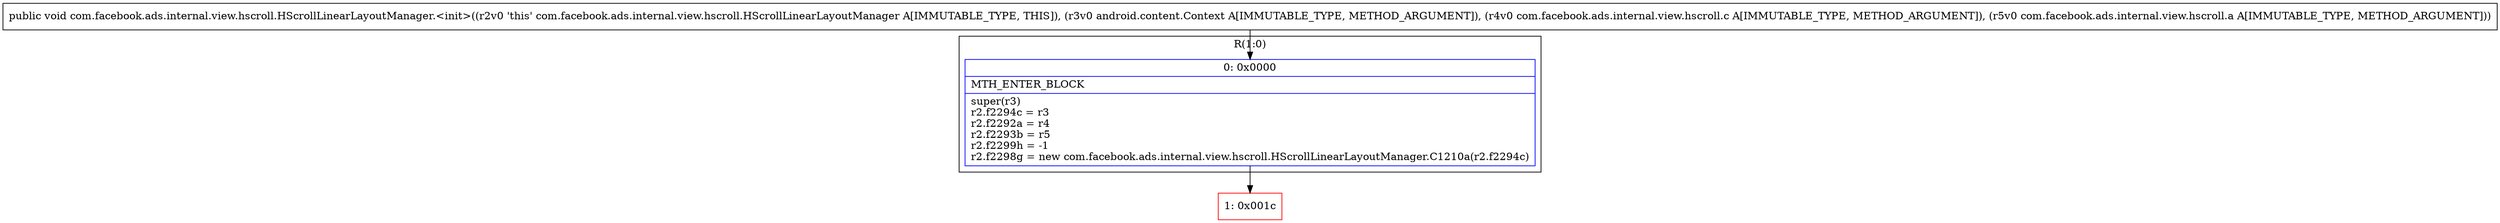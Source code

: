 digraph "CFG forcom.facebook.ads.internal.view.hscroll.HScrollLinearLayoutManager.\<init\>(Landroid\/content\/Context;Lcom\/facebook\/ads\/internal\/view\/hscroll\/c;Lcom\/facebook\/ads\/internal\/view\/hscroll\/a;)V" {
subgraph cluster_Region_464877406 {
label = "R(1:0)";
node [shape=record,color=blue];
Node_0 [shape=record,label="{0\:\ 0x0000|MTH_ENTER_BLOCK\l|super(r3)\lr2.f2294c = r3\lr2.f2292a = r4\lr2.f2293b = r5\lr2.f2299h = \-1\lr2.f2298g = new com.facebook.ads.internal.view.hscroll.HScrollLinearLayoutManager.C1210a(r2.f2294c)\l}"];
}
Node_1 [shape=record,color=red,label="{1\:\ 0x001c}"];
MethodNode[shape=record,label="{public void com.facebook.ads.internal.view.hscroll.HScrollLinearLayoutManager.\<init\>((r2v0 'this' com.facebook.ads.internal.view.hscroll.HScrollLinearLayoutManager A[IMMUTABLE_TYPE, THIS]), (r3v0 android.content.Context A[IMMUTABLE_TYPE, METHOD_ARGUMENT]), (r4v0 com.facebook.ads.internal.view.hscroll.c A[IMMUTABLE_TYPE, METHOD_ARGUMENT]), (r5v0 com.facebook.ads.internal.view.hscroll.a A[IMMUTABLE_TYPE, METHOD_ARGUMENT])) }"];
MethodNode -> Node_0;
Node_0 -> Node_1;
}

